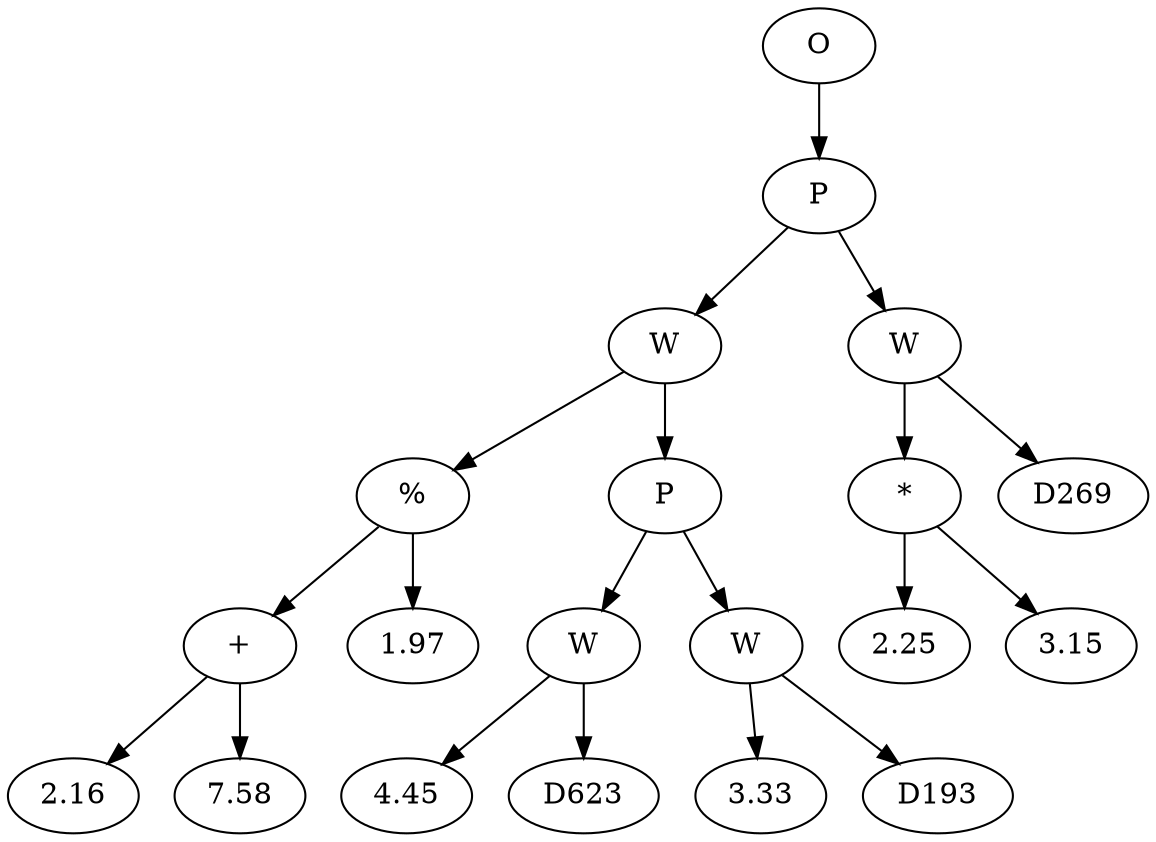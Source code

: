 // Tree
digraph {
	18669555 [label=O]
	18669556 [label=P]
	18669555 -> 18669556
	18669557 [label=W]
	18669556 -> 18669557
	18669558 [label="%"]
	18669557 -> 18669558
	18669559 [label="+"]
	18669558 -> 18669559
	18669560 [label=2.16]
	18669559 -> 18669560
	18669561 [label=7.58]
	18669559 -> 18669561
	18669562 [label=1.97]
	18669558 -> 18669562
	18669563 [label=P]
	18669557 -> 18669563
	18669564 [label=W]
	18669563 -> 18669564
	18669565 [label=4.45]
	18669564 -> 18669565
	18669566 [label=D623]
	18669564 -> 18669566
	18669567 [label=W]
	18669563 -> 18669567
	18669568 [label=3.33]
	18669567 -> 18669568
	18669569 [label=D193]
	18669567 -> 18669569
	18669570 [label=W]
	18669556 -> 18669570
	18669571 [label="*"]
	18669570 -> 18669571
	18669572 [label=2.25]
	18669571 -> 18669572
	18669573 [label=3.15]
	18669571 -> 18669573
	18669574 [label=D269]
	18669570 -> 18669574
}
